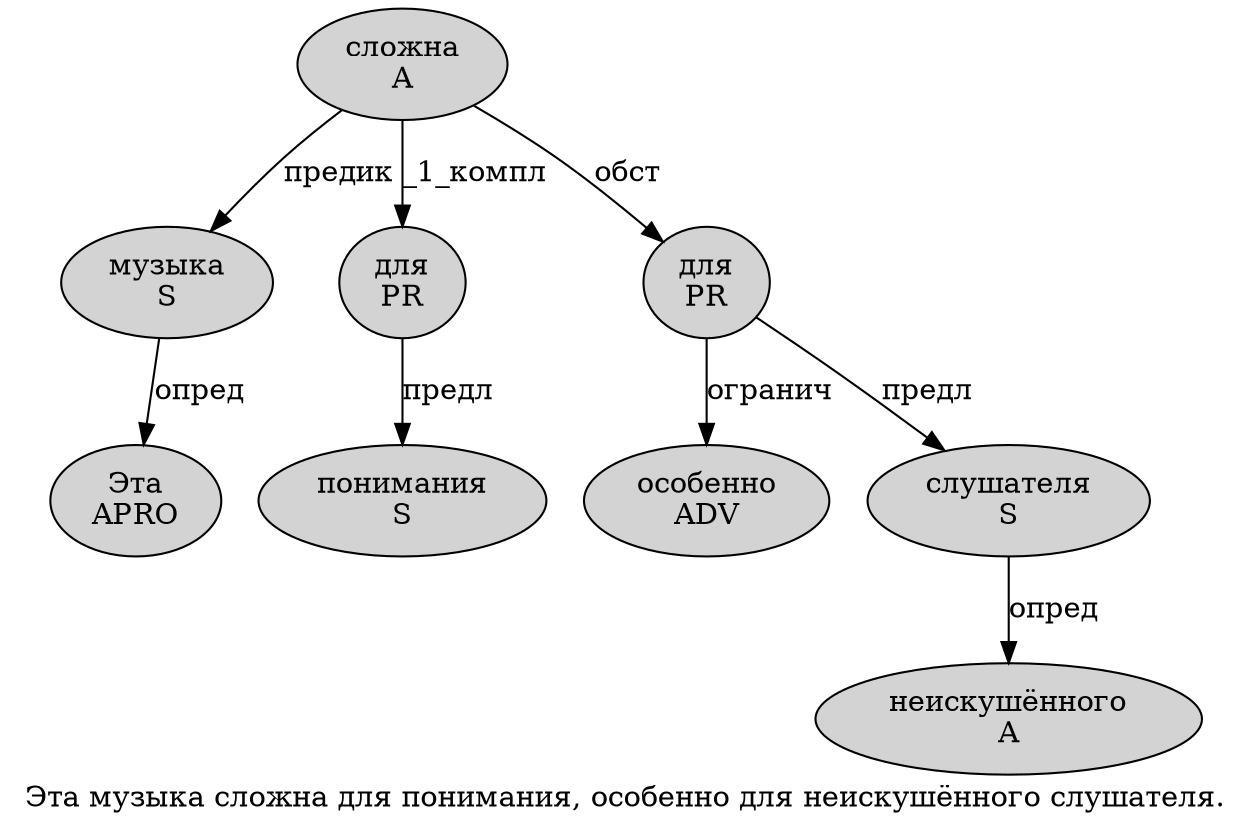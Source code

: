 digraph SENTENCE_2368 {
	graph [label="Эта музыка сложна для понимания, особенно для неискушённого слушателя."]
	node [style=filled]
		0 [label="Эта
APRO" color="" fillcolor=lightgray penwidth=1 shape=ellipse]
		1 [label="музыка
S" color="" fillcolor=lightgray penwidth=1 shape=ellipse]
		2 [label="сложна
A" color="" fillcolor=lightgray penwidth=1 shape=ellipse]
		3 [label="для
PR" color="" fillcolor=lightgray penwidth=1 shape=ellipse]
		4 [label="понимания
S" color="" fillcolor=lightgray penwidth=1 shape=ellipse]
		6 [label="особенно
ADV" color="" fillcolor=lightgray penwidth=1 shape=ellipse]
		7 [label="для
PR" color="" fillcolor=lightgray penwidth=1 shape=ellipse]
		8 [label="неискушённого
A" color="" fillcolor=lightgray penwidth=1 shape=ellipse]
		9 [label="слушателя
S" color="" fillcolor=lightgray penwidth=1 shape=ellipse]
			1 -> 0 [label="опред"]
			3 -> 4 [label="предл"]
			9 -> 8 [label="опред"]
			2 -> 1 [label="предик"]
			2 -> 3 [label="_1_компл"]
			2 -> 7 [label="обст"]
			7 -> 6 [label="огранич"]
			7 -> 9 [label="предл"]
}